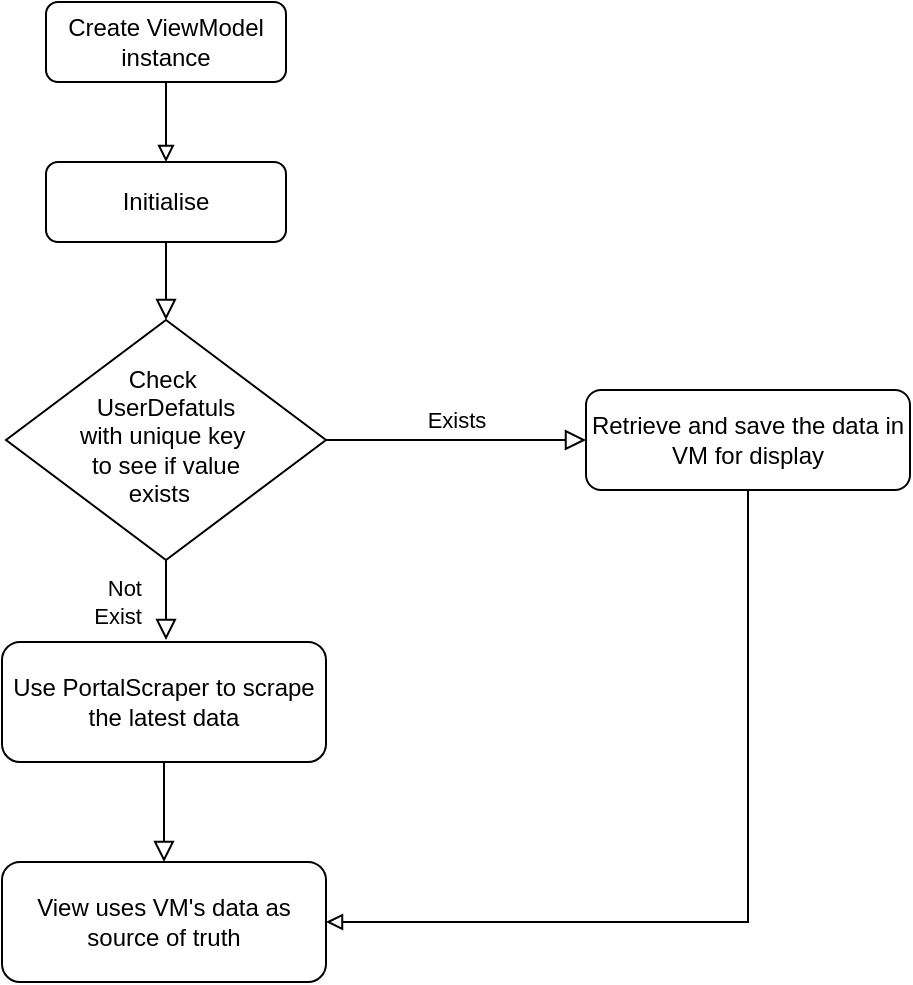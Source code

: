 <mxfile version="24.3.0" type="github">
  <diagram id="C5RBs43oDa-KdzZeNtuy" name="Page-1">
    <mxGraphModel dx="1026" dy="772" grid="1" gridSize="10" guides="1" tooltips="1" connect="1" arrows="1" fold="1" page="1" pageScale="1" pageWidth="827" pageHeight="1169" math="0" shadow="0">
      <root>
        <mxCell id="WIyWlLk6GJQsqaUBKTNV-0" />
        <mxCell id="WIyWlLk6GJQsqaUBKTNV-1" parent="WIyWlLk6GJQsqaUBKTNV-0" />
        <mxCell id="94vxdjdhh1FSFLTBfFWY-0" value="" style="rounded=0;html=1;jettySize=auto;orthogonalLoop=1;fontSize=11;endArrow=block;endFill=0;endSize=8;strokeWidth=1;shadow=0;labelBackgroundColor=none;edgeStyle=orthogonalEdgeStyle;" edge="1" parent="WIyWlLk6GJQsqaUBKTNV-1" source="94vxdjdhh1FSFLTBfFWY-1" target="94vxdjdhh1FSFLTBfFWY-4">
          <mxGeometry relative="1" as="geometry" />
        </mxCell>
        <mxCell id="94vxdjdhh1FSFLTBfFWY-1" value="Initialise" style="rounded=1;whiteSpace=wrap;html=1;fontSize=12;glass=0;strokeWidth=1;shadow=0;" vertex="1" parent="WIyWlLk6GJQsqaUBKTNV-1">
          <mxGeometry x="181" y="170" width="120" height="40" as="geometry" />
        </mxCell>
        <mxCell id="94vxdjdhh1FSFLTBfFWY-2" value="Not&lt;div&gt;Exist&lt;/div&gt;" style="rounded=0;html=1;jettySize=auto;orthogonalLoop=1;fontSize=11;endArrow=block;endFill=0;endSize=8;strokeWidth=1;shadow=0;labelBackgroundColor=none;edgeStyle=orthogonalEdgeStyle;align=right;" edge="1" parent="WIyWlLk6GJQsqaUBKTNV-1" source="94vxdjdhh1FSFLTBfFWY-4">
          <mxGeometry x="0.05" y="-11" relative="1" as="geometry">
            <mxPoint as="offset" />
            <mxPoint x="241" y="409" as="targetPoint" />
          </mxGeometry>
        </mxCell>
        <mxCell id="94vxdjdhh1FSFLTBfFWY-3" value="Exists" style="rounded=0;html=1;jettySize=auto;orthogonalLoop=1;fontSize=11;endArrow=block;endFill=0;endSize=8;strokeWidth=1;shadow=0;labelBackgroundColor=none;entryX=0;entryY=0.5;entryDx=0;entryDy=0;exitX=1;exitY=0.5;exitDx=0;exitDy=0;" edge="1" parent="WIyWlLk6GJQsqaUBKTNV-1" source="94vxdjdhh1FSFLTBfFWY-4" target="94vxdjdhh1FSFLTBfFWY-5">
          <mxGeometry y="10" relative="1" as="geometry">
            <mxPoint as="offset" />
          </mxGeometry>
        </mxCell>
        <mxCell id="94vxdjdhh1FSFLTBfFWY-4" value="Check&amp;nbsp;&lt;div&gt;UserDefatuls&lt;div&gt;with unique key&amp;nbsp;&lt;/div&gt;&lt;div&gt;to see if value&lt;/div&gt;&lt;div&gt;exists &amp;nbsp;&lt;/div&gt;&lt;/div&gt;" style="rhombus;whiteSpace=wrap;html=1;shadow=0;fontFamily=Helvetica;fontSize=12;align=center;strokeWidth=1;spacing=6;spacingTop=-4;" vertex="1" parent="WIyWlLk6GJQsqaUBKTNV-1">
          <mxGeometry x="161" y="249" width="160" height="120" as="geometry" />
        </mxCell>
        <mxCell id="94vxdjdhh1FSFLTBfFWY-5" value="Retrieve and save the data in VM for display" style="rounded=1;whiteSpace=wrap;html=1;fontSize=12;glass=0;strokeWidth=1;shadow=0;" vertex="1" parent="WIyWlLk6GJQsqaUBKTNV-1">
          <mxGeometry x="451" y="284" width="162" height="50" as="geometry" />
        </mxCell>
        <mxCell id="94vxdjdhh1FSFLTBfFWY-6" value="" style="rounded=0;html=1;jettySize=auto;orthogonalLoop=1;fontSize=11;endArrow=block;endFill=0;endSize=8;strokeWidth=1;shadow=0;labelBackgroundColor=none;edgeStyle=orthogonalEdgeStyle;entryX=0.5;entryY=0;entryDx=0;entryDy=0;" edge="1" parent="WIyWlLk6GJQsqaUBKTNV-1" source="94vxdjdhh1FSFLTBfFWY-14" target="94vxdjdhh1FSFLTBfFWY-11">
          <mxGeometry x="-0.024" y="30" relative="1" as="geometry">
            <mxPoint as="offset" />
            <mxPoint x="241" y="571" as="targetPoint" />
            <mxPoint x="241" y="530" as="sourcePoint" />
          </mxGeometry>
        </mxCell>
        <mxCell id="94vxdjdhh1FSFLTBfFWY-9" style="edgeStyle=orthogonalEdgeStyle;rounded=0;orthogonalLoop=1;jettySize=auto;html=1;exitX=0.5;exitY=1;exitDx=0;exitDy=0;entryX=0.5;entryY=0;entryDx=0;entryDy=0;endArrow=block;endFill=0;" edge="1" parent="WIyWlLk6GJQsqaUBKTNV-1" source="94vxdjdhh1FSFLTBfFWY-10" target="94vxdjdhh1FSFLTBfFWY-1">
          <mxGeometry relative="1" as="geometry" />
        </mxCell>
        <mxCell id="94vxdjdhh1FSFLTBfFWY-10" value="Create ViewModel instance" style="rounded=1;whiteSpace=wrap;html=1;fontSize=12;glass=0;strokeWidth=1;shadow=0;" vertex="1" parent="WIyWlLk6GJQsqaUBKTNV-1">
          <mxGeometry x="181" y="90" width="120" height="40" as="geometry" />
        </mxCell>
        <mxCell id="94vxdjdhh1FSFLTBfFWY-11" value="View uses VM&#39;s data as source of truth" style="rounded=1;whiteSpace=wrap;html=1;fontSize=12;glass=0;strokeWidth=1;shadow=0;" vertex="1" parent="WIyWlLk6GJQsqaUBKTNV-1">
          <mxGeometry x="159" y="520" width="162" height="60" as="geometry" />
        </mxCell>
        <mxCell id="94vxdjdhh1FSFLTBfFWY-13" value="" style="endArrow=block;html=1;rounded=0;exitX=0.5;exitY=1;exitDx=0;exitDy=0;entryX=1;entryY=0.5;entryDx=0;entryDy=0;edgeStyle=orthogonalEdgeStyle;endFill=0;" edge="1" parent="WIyWlLk6GJQsqaUBKTNV-1" source="94vxdjdhh1FSFLTBfFWY-5" target="94vxdjdhh1FSFLTBfFWY-11">
          <mxGeometry width="50" height="50" relative="1" as="geometry">
            <mxPoint x="390" y="420" as="sourcePoint" />
            <mxPoint x="440" y="370" as="targetPoint" />
            <Array as="points">
              <mxPoint x="532" y="550" />
            </Array>
          </mxGeometry>
        </mxCell>
        <mxCell id="94vxdjdhh1FSFLTBfFWY-14" value="Use PortalScraper to scrape the latest data" style="rounded=1;whiteSpace=wrap;html=1;fontSize=12;glass=0;strokeWidth=1;shadow=0;" vertex="1" parent="WIyWlLk6GJQsqaUBKTNV-1">
          <mxGeometry x="159" y="410" width="162" height="60" as="geometry" />
        </mxCell>
      </root>
    </mxGraphModel>
  </diagram>
</mxfile>
